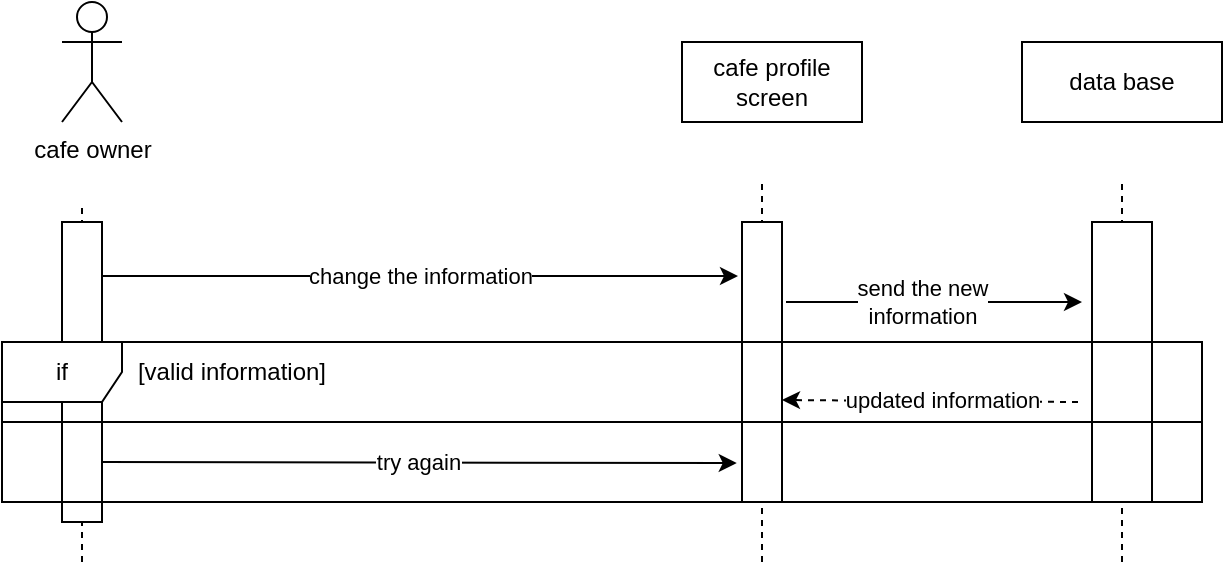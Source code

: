 <mxfile version="12.4.3" pages="1"><diagram id="QjLCykiOSimtNx0u5nM0" name="Page-1"><mxGraphModel dx="886" dy="474" grid="1" gridSize="10" guides="1" tooltips="1" connect="1" arrows="1" fold="1" page="1" pageScale="1" pageWidth="850" pageHeight="1100" math="0" shadow="0"><root><mxCell id="0"/><mxCell id="1" parent="0"/><mxCell id="NFBI6XAwNdlgOlrz_Tg1-1" value="cafe profile&lt;br&gt;screen" style="rounded=0;whiteSpace=wrap;html=1;" vertex="1" parent="1"><mxGeometry x="480" y="220" width="90" height="40" as="geometry"/></mxCell><mxCell id="NFBI6XAwNdlgOlrz_Tg1-2" value="cafe owner" style="shape=umlActor;verticalLabelPosition=bottom;labelBackgroundColor=#ffffff;verticalAlign=top;html=1;outlineConnect=0;" vertex="1" parent="1"><mxGeometry x="170" y="200" width="30" height="60" as="geometry"/></mxCell><mxCell id="NFBI6XAwNdlgOlrz_Tg1-3" value="" style="endArrow=none;dashed=1;html=1;" edge="1" parent="1"><mxGeometry width="50" height="50" relative="1" as="geometry"><mxPoint x="180" y="480" as="sourcePoint"/><mxPoint x="180" y="300" as="targetPoint"/></mxGeometry></mxCell><mxCell id="NFBI6XAwNdlgOlrz_Tg1-4" value="" style="endArrow=none;dashed=1;html=1;" edge="1" parent="1"><mxGeometry width="50" height="50" relative="1" as="geometry"><mxPoint x="520" y="480" as="sourcePoint"/><mxPoint x="520" y="290" as="targetPoint"/></mxGeometry></mxCell><mxCell id="NFBI6XAwNdlgOlrz_Tg1-5" value="" style="rounded=0;whiteSpace=wrap;html=1;" vertex="1" parent="1"><mxGeometry x="170" y="310" width="20" height="150" as="geometry"/></mxCell><mxCell id="NFBI6XAwNdlgOlrz_Tg1-6" value="" style="rounded=0;whiteSpace=wrap;html=1;" vertex="1" parent="1"><mxGeometry x="510" y="310" width="20" height="140" as="geometry"/></mxCell><mxCell id="NFBI6XAwNdlgOlrz_Tg1-7" value="change the information" style="endArrow=classic;html=1;" edge="1" parent="1"><mxGeometry width="50" height="50" relative="1" as="geometry"><mxPoint x="190" y="337" as="sourcePoint"/><mxPoint x="508" y="337" as="targetPoint"/></mxGeometry></mxCell><mxCell id="NFBI6XAwNdlgOlrz_Tg1-18" value="data base" style="rounded=0;whiteSpace=wrap;html=1;" vertex="1" parent="1"><mxGeometry x="650" y="220" width="100" height="40" as="geometry"/></mxCell><mxCell id="NFBI6XAwNdlgOlrz_Tg1-19" value="" style="endArrow=none;dashed=1;html=1;" edge="1" parent="1"><mxGeometry width="50" height="50" relative="1" as="geometry"><mxPoint x="700" y="480" as="sourcePoint"/><mxPoint x="700" y="290" as="targetPoint"/></mxGeometry></mxCell><mxCell id="NFBI6XAwNdlgOlrz_Tg1-20" value="" style="rounded=0;whiteSpace=wrap;html=1;" vertex="1" parent="1"><mxGeometry x="685" y="310" width="30" height="140" as="geometry"/></mxCell><mxCell id="NFBI6XAwNdlgOlrz_Tg1-22" value="updated information" style="endArrow=classic;html=1;dashed=1;" edge="1" parent="1"><mxGeometry x="-0.081" y="-1" width="50" height="50" relative="1" as="geometry"><mxPoint x="678" y="400" as="sourcePoint"/><mxPoint x="530" y="399" as="targetPoint"/><Array as="points"/><mxPoint as="offset"/></mxGeometry></mxCell><mxCell id="NFBI6XAwNdlgOlrz_Tg1-23" value="if" style="shape=umlFrame;whiteSpace=wrap;html=1;" vertex="1" parent="1"><mxGeometry x="140" y="370" width="600" height="80" as="geometry"/></mxCell><mxCell id="NFBI6XAwNdlgOlrz_Tg1-25" value="[valid information]" style="text;html=1;strokeColor=none;fillColor=none;align=center;verticalAlign=middle;whiteSpace=wrap;rounded=0;" vertex="1" parent="1"><mxGeometry x="200" y="375" width="110" height="20" as="geometry"/></mxCell><mxCell id="NFBI6XAwNdlgOlrz_Tg1-26" value="" style="endArrow=none;html=1;exitX=0;exitY=0.5;exitDx=0;exitDy=0;exitPerimeter=0;entryX=1;entryY=0.5;entryDx=0;entryDy=0;entryPerimeter=0;" edge="1" parent="1" source="NFBI6XAwNdlgOlrz_Tg1-23" target="NFBI6XAwNdlgOlrz_Tg1-23"><mxGeometry width="50" height="50" relative="1" as="geometry"><mxPoint x="590" y="670" as="sourcePoint"/><mxPoint x="640" y="620" as="targetPoint"/></mxGeometry></mxCell><mxCell id="NFBI6XAwNdlgOlrz_Tg1-28" value="try again" style="endArrow=classic;html=1;entryX=-0.131;entryY=0.861;entryDx=0;entryDy=0;entryPerimeter=0;" edge="1" parent="1" target="NFBI6XAwNdlgOlrz_Tg1-6"><mxGeometry width="50" height="50" relative="1" as="geometry"><mxPoint x="190" y="430" as="sourcePoint"/><mxPoint x="680" y="430" as="targetPoint"/></mxGeometry></mxCell><mxCell id="NFBI6XAwNdlgOlrz_Tg1-29" value="send the new&lt;br&gt;information" style="endArrow=classic;html=1;" edge="1" parent="1"><mxGeometry x="-0.081" width="50" height="50" relative="1" as="geometry"><mxPoint x="532" y="350" as="sourcePoint"/><mxPoint x="680" y="350" as="targetPoint"/><mxPoint as="offset"/></mxGeometry></mxCell></root></mxGraphModel></diagram></mxfile>